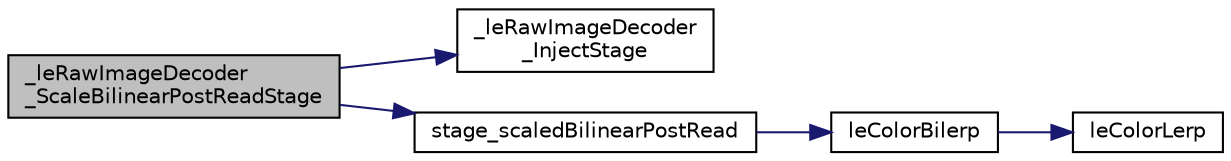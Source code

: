 digraph "_leRawImageDecoder_ScaleBilinearPostReadStage"
{
 // LATEX_PDF_SIZE
  edge [fontname="Helvetica",fontsize="10",labelfontname="Helvetica",labelfontsize="10"];
  node [fontname="Helvetica",fontsize="10",shape=record];
  rankdir="LR";
  Node1 [label="_leRawImageDecoder\l_ScaleBilinearPostReadStage",height=0.2,width=0.4,color="black", fillcolor="grey75", style="filled", fontcolor="black",tooltip=" "];
  Node1 -> Node2 [color="midnightblue",fontsize="10",style="solid",fontname="Helvetica"];
  Node2 [label="_leRawImageDecoder\l_InjectStage",height=0.2,width=0.4,color="black", fillcolor="white", style="filled",URL="$legato__imagedecoder__raw__scale_8c.html#afe19a22091ec64bedbf79fe6f9fdedb2",tooltip=" "];
  Node1 -> Node3 [color="midnightblue",fontsize="10",style="solid",fontname="Helvetica"];
  Node3 [label="stage_scaledBilinearPostRead",height=0.2,width=0.4,color="black", fillcolor="white", style="filled",URL="$legato__imagedecoder__raw__scale_8c.html#a7846edb8ca2aa433cd8e0962d961348e",tooltip=" "];
  Node3 -> Node4 [color="midnightblue",fontsize="10",style="solid",fontname="Helvetica"];
  Node4 [label="leColorBilerp",height=0.2,width=0.4,color="black", fillcolor="white", style="filled",URL="$legato__color_8h.html#aa19f9efca65a5bb3aeafdcccca28a59e",tooltip=" "];
  Node4 -> Node5 [color="midnightblue",fontsize="10",style="solid",fontname="Helvetica"];
  Node5 [label="leColorLerp",height=0.2,width=0.4,color="black", fillcolor="white", style="filled",URL="$legato__color__lerp_8c.html#a147d4fb4d31fe14faec36526517d1736",tooltip=" "];
}
